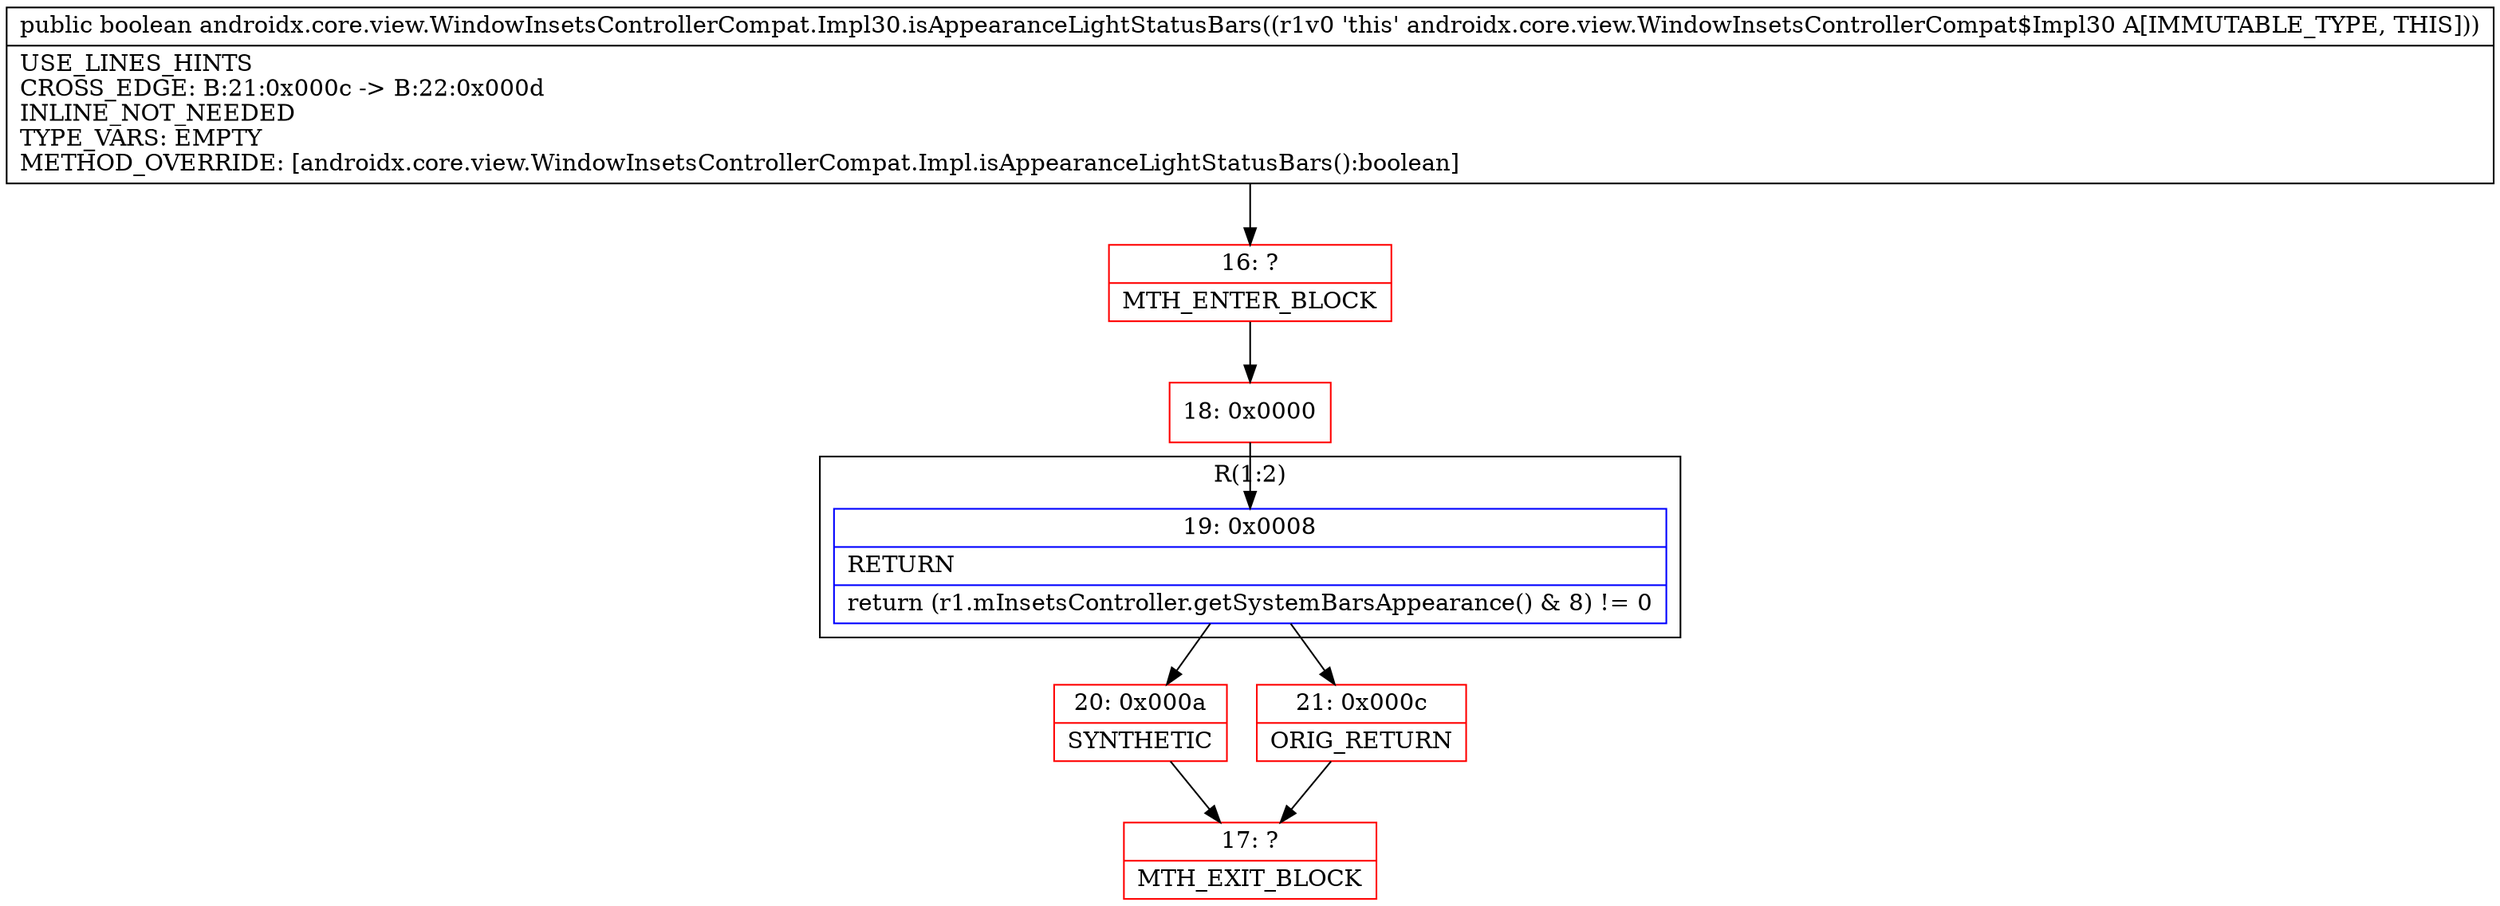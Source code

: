 digraph "CFG forandroidx.core.view.WindowInsetsControllerCompat.Impl30.isAppearanceLightStatusBars()Z" {
subgraph cluster_Region_1947898236 {
label = "R(1:2)";
node [shape=record,color=blue];
Node_19 [shape=record,label="{19\:\ 0x0008|RETURN\l|return (r1.mInsetsController.getSystemBarsAppearance() & 8) != 0\l}"];
}
Node_16 [shape=record,color=red,label="{16\:\ ?|MTH_ENTER_BLOCK\l}"];
Node_18 [shape=record,color=red,label="{18\:\ 0x0000}"];
Node_20 [shape=record,color=red,label="{20\:\ 0x000a|SYNTHETIC\l}"];
Node_17 [shape=record,color=red,label="{17\:\ ?|MTH_EXIT_BLOCK\l}"];
Node_21 [shape=record,color=red,label="{21\:\ 0x000c|ORIG_RETURN\l}"];
MethodNode[shape=record,label="{public boolean androidx.core.view.WindowInsetsControllerCompat.Impl30.isAppearanceLightStatusBars((r1v0 'this' androidx.core.view.WindowInsetsControllerCompat$Impl30 A[IMMUTABLE_TYPE, THIS]))  | USE_LINES_HINTS\lCROSS_EDGE: B:21:0x000c \-\> B:22:0x000d\lINLINE_NOT_NEEDED\lTYPE_VARS: EMPTY\lMETHOD_OVERRIDE: [androidx.core.view.WindowInsetsControllerCompat.Impl.isAppearanceLightStatusBars():boolean]\l}"];
MethodNode -> Node_16;Node_19 -> Node_20;
Node_19 -> Node_21;
Node_16 -> Node_18;
Node_18 -> Node_19;
Node_20 -> Node_17;
Node_21 -> Node_17;
}


